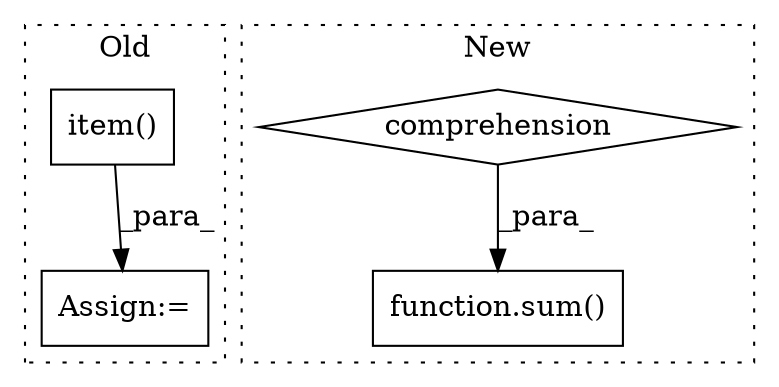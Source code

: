 digraph G {
subgraph cluster0 {
1 [label="item()" a="75" s="14383" l="11" shape="box"];
3 [label="Assign:=" a="68" s="14379" l="4" shape="box"];
label = "Old";
style="dotted";
}
subgraph cluster1 {
2 [label="function.sum()" a="75" s="15474,15515" l="4,1" shape="box"];
4 [label="comprehension" a="45" s="15489" l="3" shape="diamond"];
label = "New";
style="dotted";
}
1 -> 3 [label="_para_"];
4 -> 2 [label="_para_"];
}